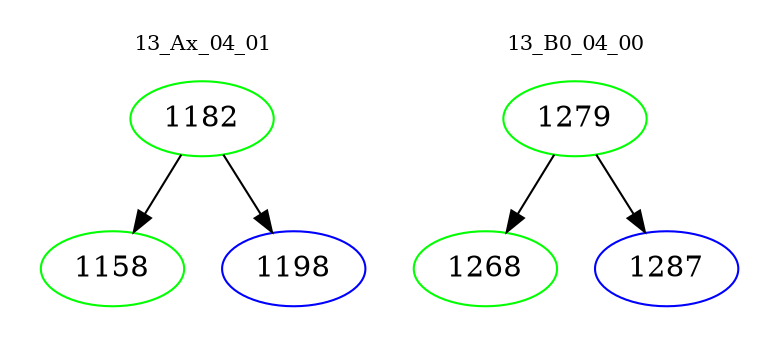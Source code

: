 digraph{
subgraph cluster_0 {
color = white
label = "13_Ax_04_01";
fontsize=10;
T0_1182 [label="1182", color="green"]
T0_1182 -> T0_1158 [color="black"]
T0_1158 [label="1158", color="green"]
T0_1182 -> T0_1198 [color="black"]
T0_1198 [label="1198", color="blue"]
}
subgraph cluster_1 {
color = white
label = "13_B0_04_00";
fontsize=10;
T1_1279 [label="1279", color="green"]
T1_1279 -> T1_1268 [color="black"]
T1_1268 [label="1268", color="green"]
T1_1279 -> T1_1287 [color="black"]
T1_1287 [label="1287", color="blue"]
}
}
